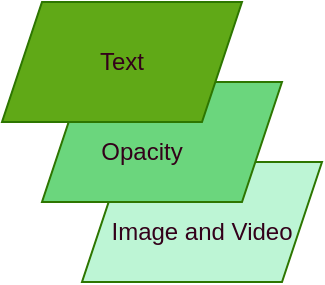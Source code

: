 <mxfile>
    <diagram id="NMDjJ6lmLAOJxn460uBE" name="Page-1">
        <mxGraphModel dx="790" dy="530" grid="1" gridSize="10" guides="1" tooltips="1" connect="1" arrows="1" fold="1" page="1" pageScale="1" pageWidth="850" pageHeight="1100" math="0" shadow="0">
            <root>
                <mxCell id="0"/>
                <mxCell id="1" parent="0"/>
                <mxCell id="2" value="" style="shape=parallelogram;perimeter=parallelogramPerimeter;whiteSpace=wrap;html=1;fixedSize=1;size=20;direction=west;fillColor=#BDF5D5;fontColor=#ffffff;strokeColor=#2D7600;" parent="1" vertex="1">
                    <mxGeometry x="300" y="190" width="120" height="60" as="geometry"/>
                </mxCell>
                <mxCell id="3" value="" style="shape=parallelogram;perimeter=parallelogramPerimeter;whiteSpace=wrap;html=1;fixedSize=1;size=20;direction=west;fillColor=#6BD67D;fontColor=#ffffff;strokeColor=#2D7600;" parent="1" vertex="1">
                    <mxGeometry x="280" y="150" width="120" height="60" as="geometry"/>
                </mxCell>
                <mxCell id="4" value="" style="shape=parallelogram;perimeter=parallelogramPerimeter;whiteSpace=wrap;html=1;fixedSize=1;size=20;direction=west;fillColor=#60a917;fontColor=#ffffff;strokeColor=#2D7600;" parent="1" vertex="1">
                    <mxGeometry x="260" y="110" width="120" height="60" as="geometry"/>
                </mxCell>
                <mxCell id="5" value="&lt;font color=&quot;#33001a&quot;&gt;Image and Video&lt;/font&gt;" style="text;html=1;strokeColor=none;fillColor=none;align=center;verticalAlign=middle;whiteSpace=wrap;rounded=0;" parent="1" vertex="1">
                    <mxGeometry x="310" y="210" width="100" height="30" as="geometry"/>
                </mxCell>
                <mxCell id="6" value="Opacity" style="text;html=1;strokeColor=none;fillColor=none;align=center;verticalAlign=middle;whiteSpace=wrap;rounded=0;fontColor=#33001A;" vertex="1" parent="1">
                    <mxGeometry x="300" y="170" width="60" height="30" as="geometry"/>
                </mxCell>
                <mxCell id="7" value="Text" style="text;html=1;strokeColor=none;fillColor=none;align=center;verticalAlign=middle;whiteSpace=wrap;rounded=0;fontColor=#33001A;" vertex="1" parent="1">
                    <mxGeometry x="290" y="125" width="60" height="30" as="geometry"/>
                </mxCell>
            </root>
        </mxGraphModel>
    </diagram>
</mxfile>